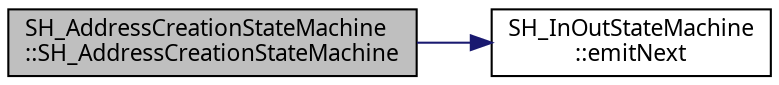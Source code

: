digraph "SH_AddressCreationStateMachine::SH_AddressCreationStateMachine"
{
 // INTERACTIVE_SVG=YES
  bgcolor="transparent";
  edge [fontname="Verdana",fontsize="11",labelfontname="Verdana",labelfontsize="11"];
  node [fontname="Verdana",fontsize="11",shape=record];
  rankdir="LR";
  Node1 [label="SH_AddressCreationStateMachine\l::SH_AddressCreationStateMachine",height=0.2,width=0.4,color="black", fillcolor="grey75", style="filled" fontcolor="black"];
  Node1 -> Node2 [color="midnightblue",fontsize="11",style="solid",fontname="Verdana"];
  Node2 [label="SH_InOutStateMachine\l::emitNext",height=0.2,width=0.4,color="black",URL="$classSH__InOutStateMachine.html#ae2e88ff50d32d4f10454545f1173097d"];
}
